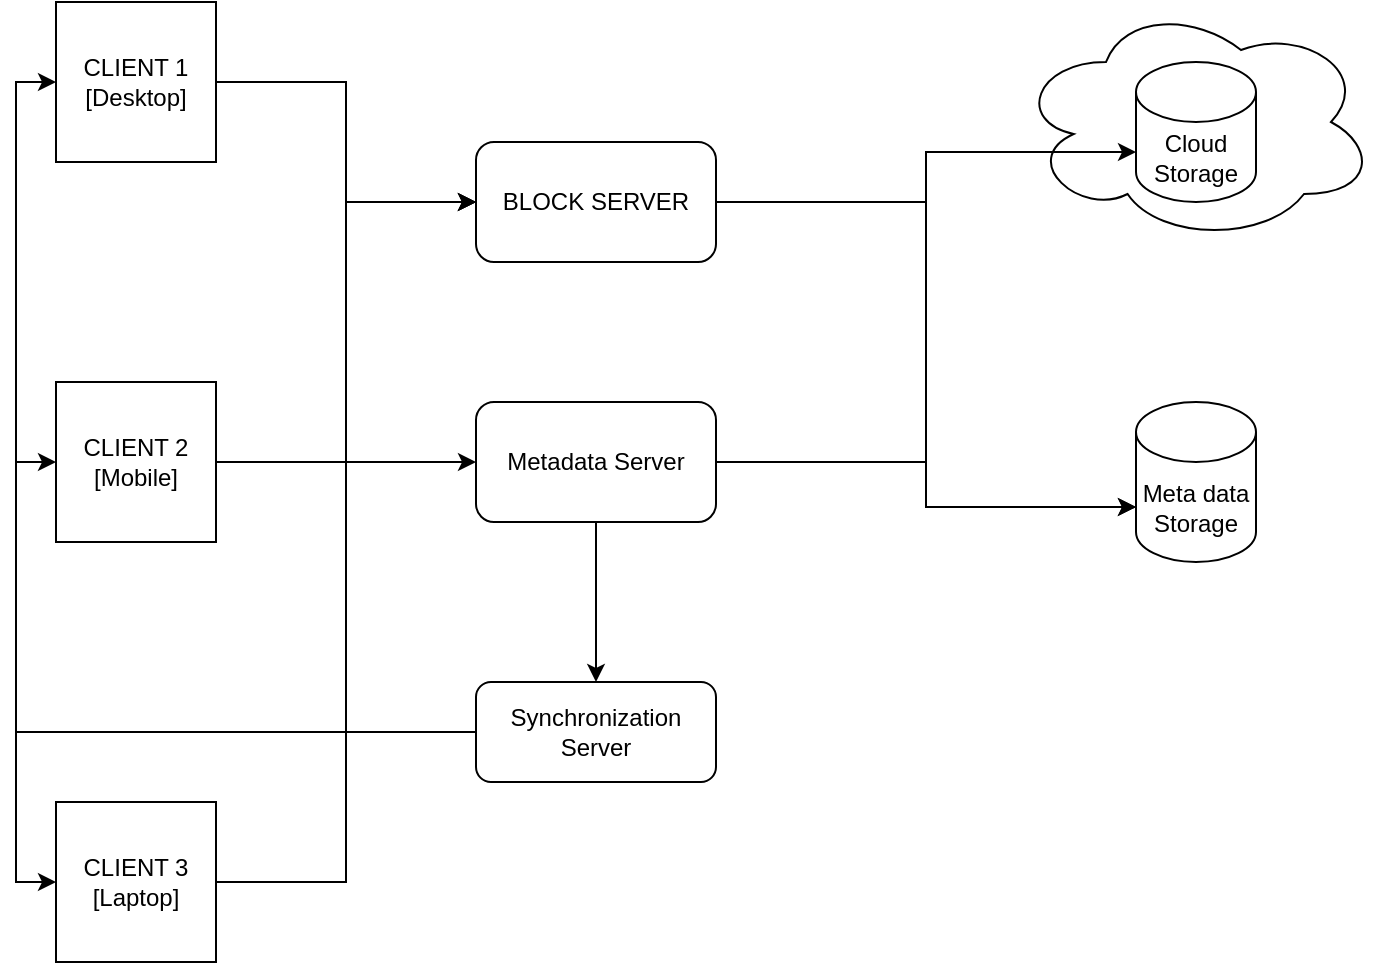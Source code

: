 <mxfile version="13.7.3" type="github">
  <diagram id="4WW-Pr0SpVSJkoUppzza" name="Page-1">
    <mxGraphModel dx="1038" dy="580" grid="1" gridSize="10" guides="1" tooltips="1" connect="1" arrows="1" fold="1" page="1" pageScale="1" pageWidth="850" pageHeight="1100" math="0" shadow="0">
      <root>
        <mxCell id="0" />
        <mxCell id="1" parent="0" />
        <mxCell id="F1TERW5y5AxO93p60IZN-12" style="edgeStyle=orthogonalEdgeStyle;rounded=0;orthogonalLoop=1;jettySize=auto;html=1;exitX=1;exitY=0.5;exitDx=0;exitDy=0;entryX=0;entryY=0.5;entryDx=0;entryDy=0;" edge="1" parent="1" source="F1TERW5y5AxO93p60IZN-2" target="F1TERW5y5AxO93p60IZN-5">
          <mxGeometry relative="1" as="geometry" />
        </mxCell>
        <mxCell id="F1TERW5y5AxO93p60IZN-15" style="edgeStyle=orthogonalEdgeStyle;rounded=0;orthogonalLoop=1;jettySize=auto;html=1;entryX=0;entryY=0.5;entryDx=0;entryDy=0;" edge="1" parent="1" source="F1TERW5y5AxO93p60IZN-2" target="F1TERW5y5AxO93p60IZN-6">
          <mxGeometry relative="1" as="geometry" />
        </mxCell>
        <mxCell id="F1TERW5y5AxO93p60IZN-2" value="CLIENT 1 [Desktop]" style="whiteSpace=wrap;html=1;aspect=fixed;" vertex="1" parent="1">
          <mxGeometry x="110" y="50" width="80" height="80" as="geometry" />
        </mxCell>
        <mxCell id="F1TERW5y5AxO93p60IZN-13" style="edgeStyle=orthogonalEdgeStyle;rounded=0;orthogonalLoop=1;jettySize=auto;html=1;entryX=0;entryY=0.5;entryDx=0;entryDy=0;" edge="1" parent="1" source="F1TERW5y5AxO93p60IZN-3" target="F1TERW5y5AxO93p60IZN-5">
          <mxGeometry relative="1" as="geometry" />
        </mxCell>
        <mxCell id="F1TERW5y5AxO93p60IZN-3" value="&lt;span&gt;CLIENT 2 [Mobile]&lt;/span&gt;" style="whiteSpace=wrap;html=1;aspect=fixed;" vertex="1" parent="1">
          <mxGeometry x="110" y="240" width="80" height="80" as="geometry" />
        </mxCell>
        <mxCell id="F1TERW5y5AxO93p60IZN-14" style="edgeStyle=orthogonalEdgeStyle;rounded=0;orthogonalLoop=1;jettySize=auto;html=1;entryX=0;entryY=0.5;entryDx=0;entryDy=0;" edge="1" parent="1" source="F1TERW5y5AxO93p60IZN-4" target="F1TERW5y5AxO93p60IZN-5">
          <mxGeometry relative="1" as="geometry" />
        </mxCell>
        <mxCell id="F1TERW5y5AxO93p60IZN-4" value="&lt;span&gt;CLIENT 3 [Laptop]&lt;/span&gt;" style="whiteSpace=wrap;html=1;aspect=fixed;" vertex="1" parent="1">
          <mxGeometry x="110" y="450" width="80" height="80" as="geometry" />
        </mxCell>
        <mxCell id="F1TERW5y5AxO93p60IZN-23" style="edgeStyle=orthogonalEdgeStyle;rounded=0;orthogonalLoop=1;jettySize=auto;html=1;entryX=0;entryY=0;entryDx=0;entryDy=52.5;entryPerimeter=0;" edge="1" parent="1" source="F1TERW5y5AxO93p60IZN-5" target="F1TERW5y5AxO93p60IZN-11">
          <mxGeometry relative="1" as="geometry" />
        </mxCell>
        <mxCell id="F1TERW5y5AxO93p60IZN-5" value="BLOCK SERVER" style="rounded=1;whiteSpace=wrap;html=1;" vertex="1" parent="1">
          <mxGeometry x="320" y="120" width="120" height="60" as="geometry" />
        </mxCell>
        <mxCell id="F1TERW5y5AxO93p60IZN-16" value="" style="edgeStyle=orthogonalEdgeStyle;rounded=0;orthogonalLoop=1;jettySize=auto;html=1;" edge="1" parent="1" source="F1TERW5y5AxO93p60IZN-6" target="F1TERW5y5AxO93p60IZN-7">
          <mxGeometry relative="1" as="geometry" />
        </mxCell>
        <mxCell id="F1TERW5y5AxO93p60IZN-24" style="edgeStyle=orthogonalEdgeStyle;rounded=0;orthogonalLoop=1;jettySize=auto;html=1;entryX=0;entryY=0;entryDx=0;entryDy=52.5;entryPerimeter=0;" edge="1" parent="1" source="F1TERW5y5AxO93p60IZN-6" target="F1TERW5y5AxO93p60IZN-11">
          <mxGeometry relative="1" as="geometry" />
        </mxCell>
        <mxCell id="F1TERW5y5AxO93p60IZN-6" value="Metadata Server" style="rounded=1;whiteSpace=wrap;html=1;" vertex="1" parent="1">
          <mxGeometry x="320" y="250" width="120" height="60" as="geometry" />
        </mxCell>
        <mxCell id="F1TERW5y5AxO93p60IZN-19" style="edgeStyle=orthogonalEdgeStyle;rounded=0;orthogonalLoop=1;jettySize=auto;html=1;entryX=0;entryY=0.5;entryDx=0;entryDy=0;" edge="1" parent="1" source="F1TERW5y5AxO93p60IZN-7" target="F1TERW5y5AxO93p60IZN-2">
          <mxGeometry relative="1" as="geometry" />
        </mxCell>
        <mxCell id="F1TERW5y5AxO93p60IZN-20" style="edgeStyle=orthogonalEdgeStyle;rounded=0;orthogonalLoop=1;jettySize=auto;html=1;entryX=0;entryY=0.5;entryDx=0;entryDy=0;" edge="1" parent="1" source="F1TERW5y5AxO93p60IZN-7" target="F1TERW5y5AxO93p60IZN-3">
          <mxGeometry relative="1" as="geometry" />
        </mxCell>
        <mxCell id="F1TERW5y5AxO93p60IZN-21" style="edgeStyle=orthogonalEdgeStyle;rounded=0;orthogonalLoop=1;jettySize=auto;html=1;entryX=0;entryY=0.5;entryDx=0;entryDy=0;" edge="1" parent="1" source="F1TERW5y5AxO93p60IZN-7" target="F1TERW5y5AxO93p60IZN-4">
          <mxGeometry relative="1" as="geometry" />
        </mxCell>
        <mxCell id="F1TERW5y5AxO93p60IZN-7" value="Synchronization Server" style="rounded=1;whiteSpace=wrap;html=1;" vertex="1" parent="1">
          <mxGeometry x="320" y="390" width="120" height="50" as="geometry" />
        </mxCell>
        <mxCell id="F1TERW5y5AxO93p60IZN-8" value="" style="ellipse;shape=cloud;whiteSpace=wrap;html=1;" vertex="1" parent="1">
          <mxGeometry x="590" y="50" width="180" height="120" as="geometry" />
        </mxCell>
        <mxCell id="F1TERW5y5AxO93p60IZN-9" value="Cloud Storage" style="shape=cylinder3;whiteSpace=wrap;html=1;boundedLbl=1;backgroundOutline=1;size=15;" vertex="1" parent="1">
          <mxGeometry x="650" y="80" width="60" height="70" as="geometry" />
        </mxCell>
        <mxCell id="F1TERW5y5AxO93p60IZN-11" value="Meta data Storage" style="shape=cylinder3;whiteSpace=wrap;html=1;boundedLbl=1;backgroundOutline=1;size=15;" vertex="1" parent="1">
          <mxGeometry x="650" y="250" width="60" height="80" as="geometry" />
        </mxCell>
        <mxCell id="F1TERW5y5AxO93p60IZN-22" style="edgeStyle=orthogonalEdgeStyle;rounded=0;orthogonalLoop=1;jettySize=auto;html=1;entryX=0;entryY=0;entryDx=0;entryDy=45;entryPerimeter=0;" edge="1" parent="1" source="F1TERW5y5AxO93p60IZN-5" target="F1TERW5y5AxO93p60IZN-9">
          <mxGeometry relative="1" as="geometry" />
        </mxCell>
      </root>
    </mxGraphModel>
  </diagram>
</mxfile>
